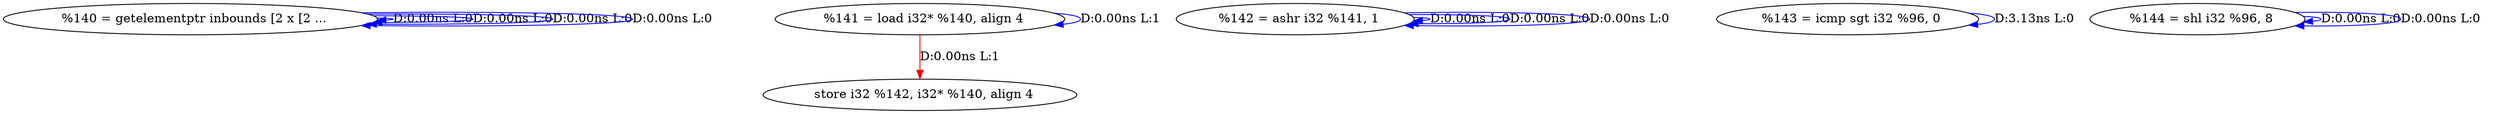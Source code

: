 digraph {
Node0x310e850[label="  %140 = getelementptr inbounds [2 x [2 ..."];
Node0x310e850 -> Node0x310e850[label="D:0.00ns L:0",color=blue];
Node0x310e850 -> Node0x310e850[label="D:0.00ns L:0",color=blue];
Node0x310e850 -> Node0x310e850[label="D:0.00ns L:0",color=blue];
Node0x310e850 -> Node0x310e850[label="D:0.00ns L:0",color=blue];
Node0x310e9b0[label="  %141 = load i32* %140, align 4"];
Node0x310e9b0 -> Node0x310e9b0[label="D:0.00ns L:1",color=blue];
Node0x310ebb0[label="  store i32 %142, i32* %140, align 4"];
Node0x310e9b0 -> Node0x310ebb0[label="D:0.00ns L:1",color=red];
Node0x310ead0[label="  %142 = ashr i32 %141, 1"];
Node0x310ead0 -> Node0x310ead0[label="D:0.00ns L:0",color=blue];
Node0x310ead0 -> Node0x310ead0[label="D:0.00ns L:0",color=blue];
Node0x310ead0 -> Node0x310ead0[label="D:0.00ns L:0",color=blue];
Node0x310ecd0[label="  %143 = icmp sgt i32 %96, 0"];
Node0x310ecd0 -> Node0x310ecd0[label="D:3.13ns L:0",color=blue];
Node0x310edf0[label="  %144 = shl i32 %96, 8"];
Node0x310edf0 -> Node0x310edf0[label="D:0.00ns L:0",color=blue];
Node0x310edf0 -> Node0x310edf0[label="D:0.00ns L:0",color=blue];
}
